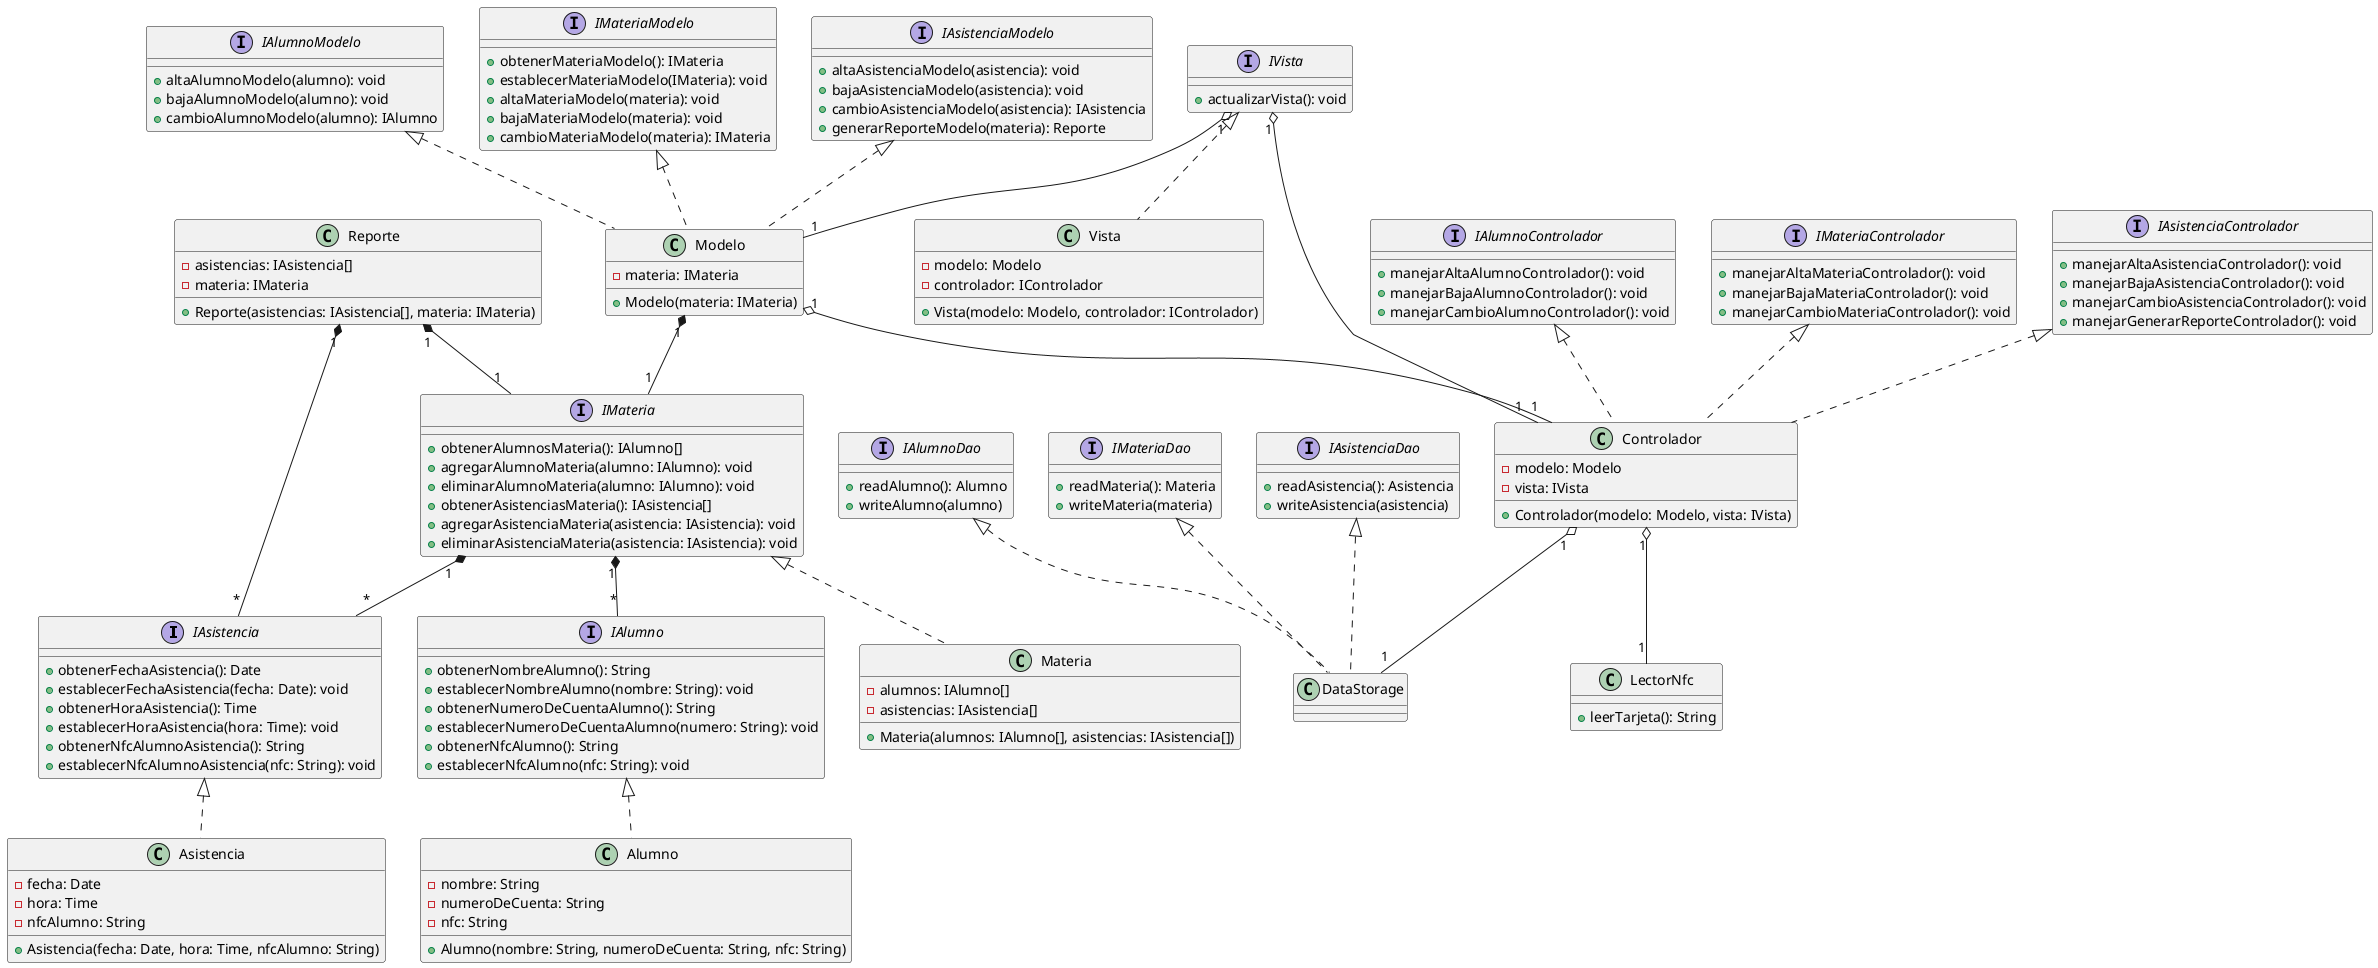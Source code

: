 @startuml DiagramaDeClases

interface IAsistencia {

  + obtenerFechaAsistencia(): Date
  + establecerFechaAsistencia(fecha: Date): void
  + obtenerHoraAsistencia(): Time
  + establecerHoraAsistencia(hora: Time): void
  + obtenerNfcAlumnoAsistencia(): String
  + establecerNfcAlumnoAsistencia(nfc: String): void

}
class Asistencia {

  - fecha: Date
  - hora: Time
  - nfcAlumno: String
  + Asistencia(fecha: Date, hora: Time, nfcAlumno: String)

}

IAsistencia <|.. Asistencia

interface IAlumno {

  + obtenerNombreAlumno(): String
  + establecerNombreAlumno(nombre: String): void
  + obtenerNumeroDeCuentaAlumno(): String
  + establecerNumeroDeCuentaAlumno(numero: String): void
  + obtenerNfcAlumno(): String
  + establecerNfcAlumno(nfc: String): void

}

class Alumno {

  - nombre: String
  - numeroDeCuenta: String
  - nfc: String
  + Alumno(nombre: String, numeroDeCuenta: String, nfc: String)

}

IAlumno <|.. Alumno

interface IMateria {

  + obtenerAlumnosMateria(): IAlumno[]
  + agregarAlumnoMateria(alumno: IAlumno): void
  + eliminarAlumnoMateria(alumno: IAlumno): void
  + obtenerAsistenciasMateria(): IAsistencia[]
  + agregarAsistenciaMateria(asistencia: IAsistencia): void
  + eliminarAsistenciaMateria(asistencia: IAsistencia): void

}

class Materia {

  - alumnos: IAlumno[]
  - asistencias: IAsistencia[]
  + Materia(alumnos: IAlumno[], asistencias: IAsistencia[])

}

IMateria <|.. Materia

class Reporte {

  - asistencias: IAsistencia[]
  - materia: IMateria
  + Reporte(asistencias: IAsistencia[], materia: IMateria)

}

interface IAlumnoModelo {

  + altaAlumnoModelo(alumno): void
  + bajaAlumnoModelo(alumno): void
  + cambioAlumnoModelo(alumno): IAlumno

}

interface IMateriaModelo {

  + obtenerMateriaModelo(): IMateria
  + establecerMateriaModelo(IMateria): void
  + altaMateriaModelo(materia): void
  + bajaMateriaModelo(materia): void
  + cambioMateriaModelo(materia): IMateria

}

interface IAsistenciaModelo {

  + altaAsistenciaModelo(asistencia): void
  + bajaAsistenciaModelo(asistencia): void
  + cambioAsistenciaModelo(asistencia): IAsistencia
  + generarReporteModelo(materia): Reporte

}

class Modelo {

  - materia: IMateria
  + Modelo(materia: IMateria)

}

IAlumnoModelo <|.. Modelo
IMateriaModelo <|.. Modelo
IAsistenciaModelo <|.. Modelo

interface IVista {

  + actualizarVista(): void

}

class Vista {

  - modelo: Modelo
  - controlador: IControlador
  + Vista(modelo: Modelo, controlador: IControlador)

}

IVista <|.. Vista

interface IAlumnoControlador {

  + manejarAltaAlumnoControlador(): void
  + manejarBajaAlumnoControlador(): void
  + manejarCambioAlumnoControlador(): void

}

interface IMateriaControlador {

  + manejarAltaMateriaControlador(): void
  + manejarBajaMateriaControlador(): void
  + manejarCambioMateriaControlador(): void

}

interface IAsistenciaControlador {

  + manejarAltaAsistenciaControlador(): void
  + manejarBajaAsistenciaControlador(): void
  + manejarCambioAsistenciaControlador(): void
  + manejarGenerarReporteControlador(): void

}

class Controlador {

  - modelo: Modelo
  - vista: IVista
  + Controlador(modelo: Modelo, vista: IVista)

}

IAlumnoControlador <|.. Controlador
IMateriaControlador <|.. Controlador
IAsistenciaControlador <|.. Controlador

class LectorNfc {

  + leerTarjeta(): String

}

interface IAlumnoDao {

  + readAlumno(): Alumno
  + writeAlumno(alumno)

}
interface IMateriaDao {

  + readMateria(): Materia
  + writeMateria(materia)

}

interface IAsistenciaDao {

  + readAsistencia(): Asistencia
  + writeAsistencia(asistencia)

}

class DataStorage {}
IAlumnoDao <|.. DataStorage
IMateriaDao <|.. DataStorage
IAsistenciaDao <|.. DataStorage
Modelo "1" o-- "1" Controlador
IVista "1" o-- "1" Controlador
IVista "1" o-- "1" Modelo
Modelo "1" *-- "1" IMateria
IMateria "1" *-- "*" IAlumno
IMateria "1" *-- "*" IAsistencia
Controlador "1" o-- "1" DataStorage
Controlador "1" o-- "1" LectorNfc
Reporte "1" *-- "1" IMateria
Reporte "1" *-- "*" IAsistencia

@enduml